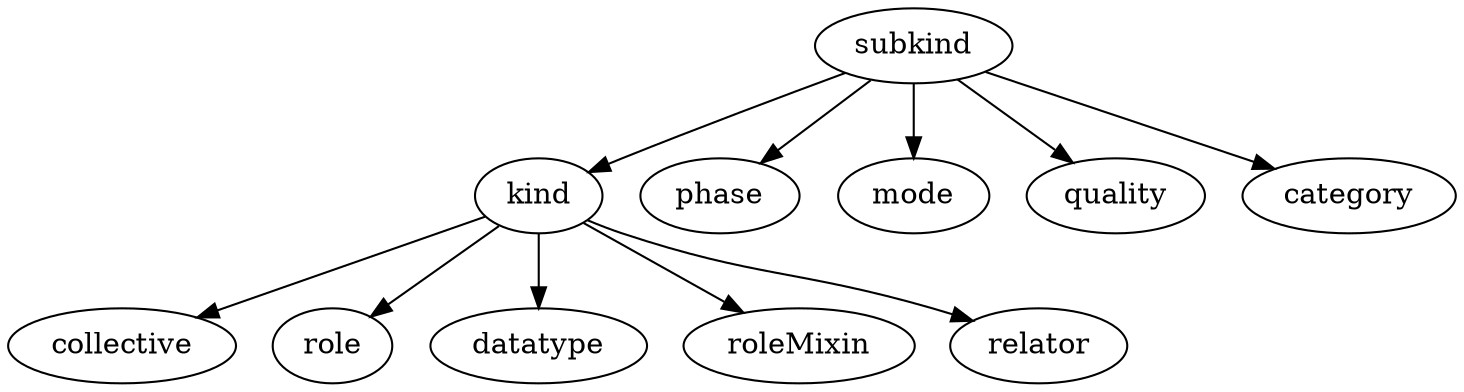strict digraph {
subkind;
kind;
phase;
mode;
quality;
category;
collective;
role;
datatype;
roleMixin;
relator;
subkind -> kind;
subkind -> phase;
subkind -> mode;
subkind -> quality;
subkind -> category;
kind -> collective;
kind -> role;
kind -> datatype;
kind -> roleMixin;
kind -> relator;
}
